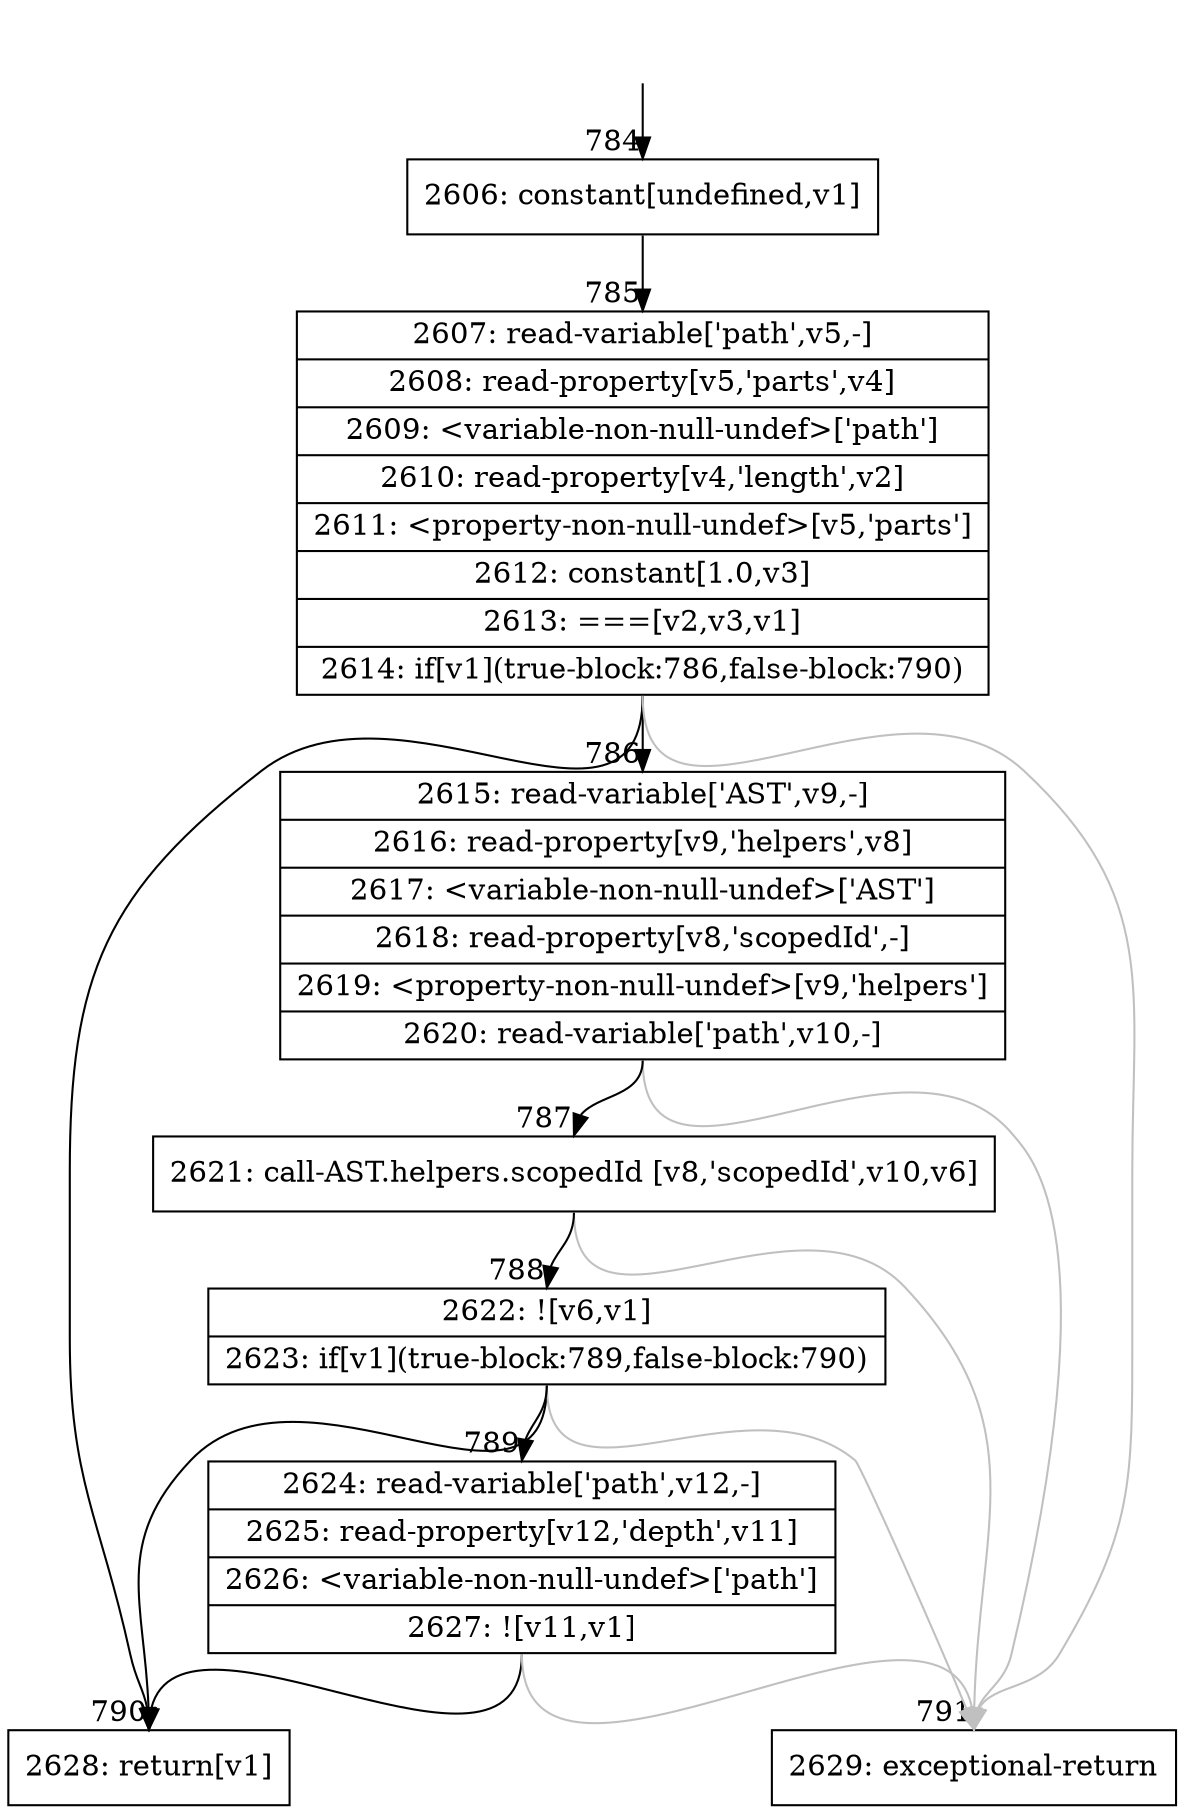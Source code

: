 digraph {
rankdir="TD"
BB_entry77[shape=none,label=""];
BB_entry77 -> BB784 [tailport=s, headport=n, headlabel="    784"]
BB784 [shape=record label="{2606: constant[undefined,v1]}" ] 
BB784 -> BB785 [tailport=s, headport=n, headlabel="      785"]
BB785 [shape=record label="{2607: read-variable['path',v5,-]|2608: read-property[v5,'parts',v4]|2609: \<variable-non-null-undef\>['path']|2610: read-property[v4,'length',v2]|2611: \<property-non-null-undef\>[v5,'parts']|2612: constant[1.0,v3]|2613: ===[v2,v3,v1]|2614: if[v1](true-block:786,false-block:790)}" ] 
BB785 -> BB790 [tailport=s, headport=n, headlabel="      790"]
BB785 -> BB786 [tailport=s, headport=n, headlabel="      786"]
BB785 -> BB791 [tailport=s, headport=n, color=gray, headlabel="      791"]
BB786 [shape=record label="{2615: read-variable['AST',v9,-]|2616: read-property[v9,'helpers',v8]|2617: \<variable-non-null-undef\>['AST']|2618: read-property[v8,'scopedId',-]|2619: \<property-non-null-undef\>[v9,'helpers']|2620: read-variable['path',v10,-]}" ] 
BB786 -> BB787 [tailport=s, headport=n, headlabel="      787"]
BB786 -> BB791 [tailport=s, headport=n, color=gray]
BB787 [shape=record label="{2621: call-AST.helpers.scopedId [v8,'scopedId',v10,v6]}" ] 
BB787 -> BB788 [tailport=s, headport=n, headlabel="      788"]
BB787 -> BB791 [tailport=s, headport=n, color=gray]
BB788 [shape=record label="{2622: ![v6,v1]|2623: if[v1](true-block:789,false-block:790)}" ] 
BB788 -> BB790 [tailport=s, headport=n]
BB788 -> BB789 [tailport=s, headport=n, headlabel="      789"]
BB788 -> BB791 [tailport=s, headport=n, color=gray]
BB789 [shape=record label="{2624: read-variable['path',v12,-]|2625: read-property[v12,'depth',v11]|2626: \<variable-non-null-undef\>['path']|2627: ![v11,v1]}" ] 
BB789 -> BB790 [tailport=s, headport=n]
BB789 -> BB791 [tailport=s, headport=n, color=gray]
BB790 [shape=record label="{2628: return[v1]}" ] 
BB791 [shape=record label="{2629: exceptional-return}" ] 
//#$~ 861
}
